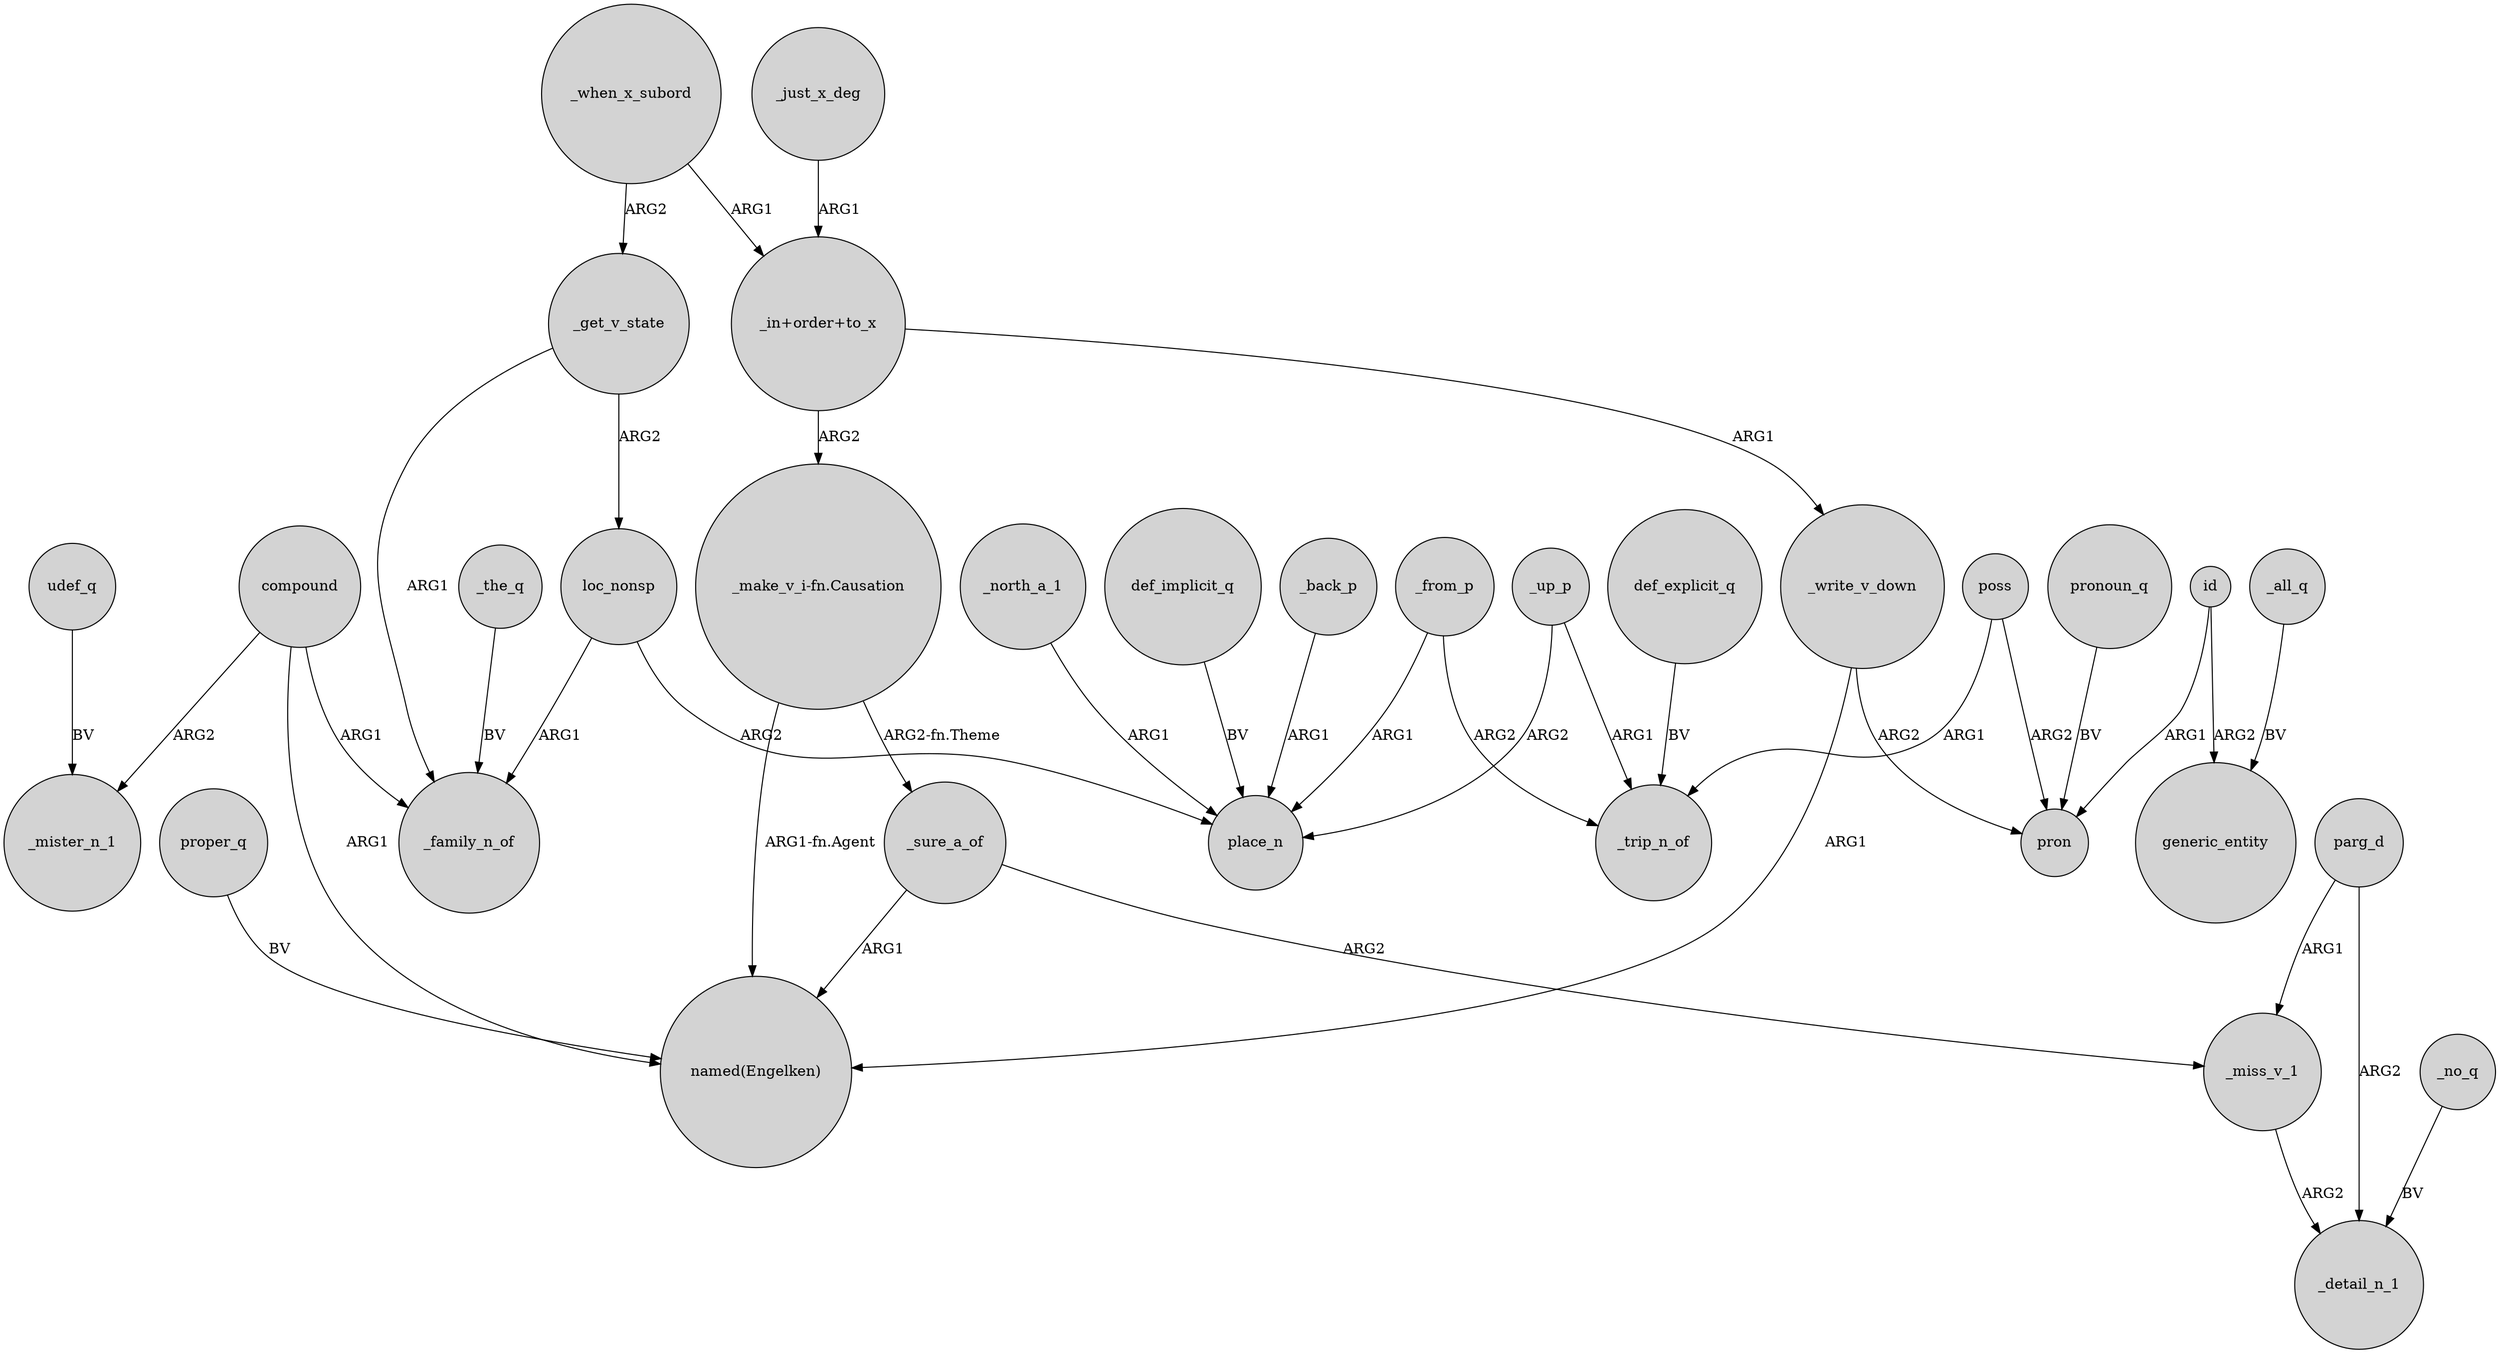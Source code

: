 digraph {
	node [shape=circle style=filled]
	_just_x_deg -> "_in+order+to_x" [label=ARG1]
	"_make_v_i-fn.Causation" -> _sure_a_of [label="ARG2-fn.Theme"]
	compound -> "named(Engelken)" [label=ARG1]
	compound -> _family_n_of [label=ARG1]
	_get_v_state -> loc_nonsp [label=ARG2]
	poss -> pron [label=ARG2]
	parg_d -> _detail_n_1 [label=ARG2]
	"_in+order+to_x" -> _write_v_down [label=ARG1]
	poss -> _trip_n_of [label=ARG1]
	compound -> _mister_n_1 [label=ARG2]
	_up_p -> _trip_n_of [label=ARG1]
	udef_q -> _mister_n_1 [label=BV]
	_the_q -> _family_n_of [label=BV]
	def_implicit_q -> place_n [label=BV]
	parg_d -> _miss_v_1 [label=ARG1]
	_when_x_subord -> "_in+order+to_x" [label=ARG1]
	_from_p -> place_n [label=ARG1]
	_all_q -> generic_entity [label=BV]
	_sure_a_of -> _miss_v_1 [label=ARG2]
	pronoun_q -> pron [label=BV]
	"_in+order+to_x" -> "_make_v_i-fn.Causation" [label=ARG2]
	_from_p -> _trip_n_of [label=ARG2]
	_up_p -> place_n [label=ARG2]
	proper_q -> "named(Engelken)" [label=BV]
	loc_nonsp -> _family_n_of [label=ARG1]
	def_explicit_q -> _trip_n_of [label=BV]
	_sure_a_of -> "named(Engelken)" [label=ARG1]
	_when_x_subord -> _get_v_state [label=ARG2]
	_get_v_state -> _family_n_of [label=ARG1]
	"_make_v_i-fn.Causation" -> "named(Engelken)" [label="ARG1-fn.Agent"]
	id -> pron [label=ARG1]
	loc_nonsp -> place_n [label=ARG2]
	_write_v_down -> pron [label=ARG2]
	_back_p -> place_n [label=ARG1]
	_no_q -> _detail_n_1 [label=BV]
	_north_a_1 -> place_n [label=ARG1]
	_write_v_down -> "named(Engelken)" [label=ARG1]
	id -> generic_entity [label=ARG2]
	_miss_v_1 -> _detail_n_1 [label=ARG2]
}
